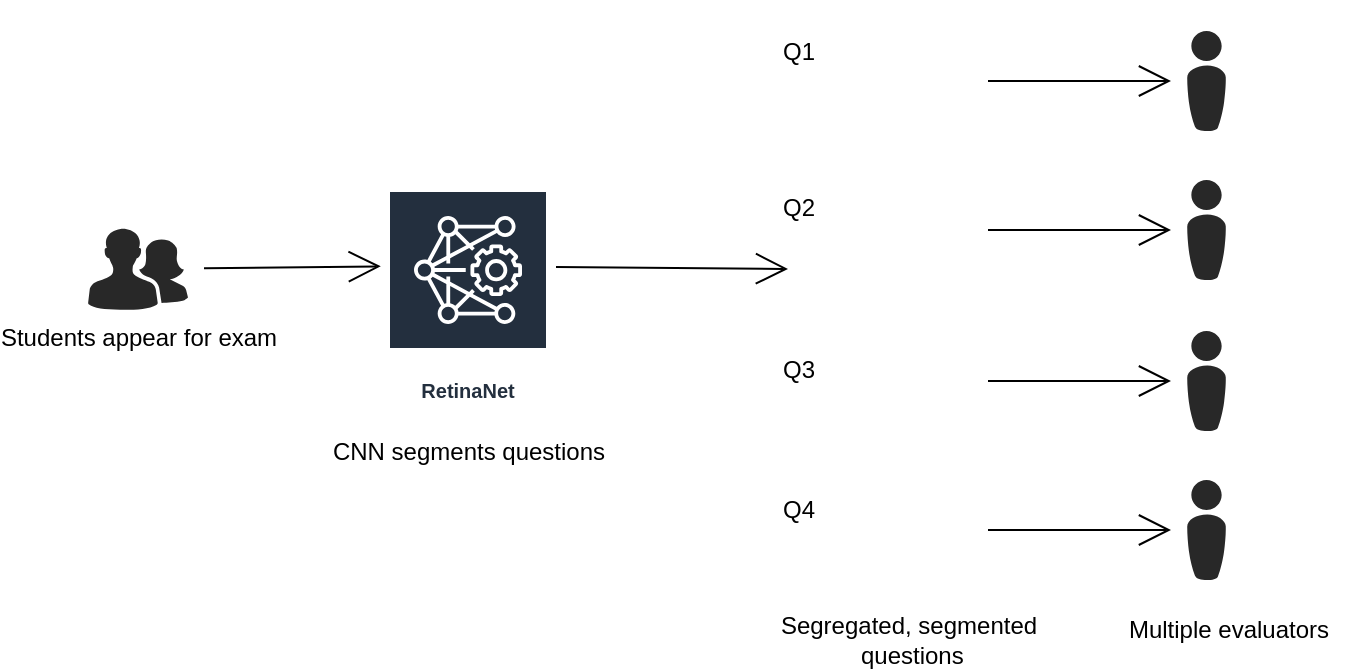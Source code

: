 <mxfile version="15.3.5" type="github">
  <diagram id="1GFvm7WI8pXbWNMv5hdf" name="Page-1">
    <mxGraphModel dx="1888" dy="519" grid="1" gridSize="10" guides="1" tooltips="1" connect="1" arrows="1" fold="1" page="1" pageScale="1" pageWidth="850" pageHeight="1100" math="0" shadow="0">
      <root>
        <mxCell id="0" />
        <mxCell id="1" parent="0" />
        <mxCell id="8TW0MvTD6ol2NgLv6qhU-44" style="edgeStyle=none;curved=1;rounded=0;orthogonalLoop=1;jettySize=auto;html=1;endArrow=open;startSize=14;endSize=14;sourcePerimeterSpacing=8;targetPerimeterSpacing=8;entryX=-0.045;entryY=0.347;entryDx=0;entryDy=0;entryPerimeter=0;" edge="1" parent="1" source="8TW0MvTD6ol2NgLv6qhU-2" target="8TW0MvTD6ol2NgLv6qhU-50">
          <mxGeometry relative="1" as="geometry">
            <mxPoint x="-80" y="219" as="targetPoint" />
          </mxGeometry>
        </mxCell>
        <mxCell id="8TW0MvTD6ol2NgLv6qhU-2" value="Students appear for exam" style="verticalLabelPosition=bottom;sketch=0;html=1;fillColor=#282828;strokeColor=none;verticalAlign=top;pointerEvents=1;align=center;shape=mxgraph.cisco_safe.people_places_things_icons.icon2;hachureGap=4;" vertex="1" parent="1">
          <mxGeometry x="-180" y="199" width="50" height="41" as="geometry" />
        </mxCell>
        <mxCell id="8TW0MvTD6ol2NgLv6qhU-5" value="Segregated, segmented&lt;br&gt;&amp;nbsp;questions" style="text;html=1;align=center;verticalAlign=middle;resizable=0;points=[];autosize=1;strokeColor=none;fillColor=none;" vertex="1" parent="1">
          <mxGeometry x="160" y="390" width="140" height="30" as="geometry" />
        </mxCell>
        <mxCell id="8TW0MvTD6ol2NgLv6qhU-6" value="" style="verticalLabelPosition=bottom;sketch=0;html=1;fillColor=#282828;strokeColor=none;verticalAlign=top;pointerEvents=1;align=center;shape=mxgraph.cisco_safe.people_places_things_icons.icon8;hachureGap=4;" vertex="1" parent="1">
          <mxGeometry x="369.5" y="100.5" width="19.5" height="50" as="geometry" />
        </mxCell>
        <mxCell id="8TW0MvTD6ol2NgLv6qhU-16" value="Multiple evaluators" style="text;html=1;align=center;verticalAlign=middle;resizable=0;points=[];autosize=1;strokeColor=none;fillColor=none;" vertex="1" parent="1">
          <mxGeometry x="330" y="390" width="120" height="20" as="geometry" />
        </mxCell>
        <mxCell id="8TW0MvTD6ol2NgLv6qhU-27" style="edgeStyle=none;curved=1;rounded=0;orthogonalLoop=1;jettySize=auto;html=1;exitX=1;exitY=0.5;exitDx=0;exitDy=0;endArrow=open;startSize=14;endSize=14;sourcePerimeterSpacing=8;targetPerimeterSpacing=8;" edge="1" parent="1" source="8TW0MvTD6ol2NgLv6qhU-19" target="8TW0MvTD6ol2NgLv6qhU-6">
          <mxGeometry relative="1" as="geometry" />
        </mxCell>
        <mxCell id="8TW0MvTD6ol2NgLv6qhU-19" value="" style="shape=image;html=1;verticalAlign=top;verticalLabelPosition=bottom;labelBackgroundColor=#ffffff;imageAspect=0;aspect=fixed;image=https://cdn3.iconfinder.com/data/icons/UltimateGnome/128x128/actions/editcopy.png;hachureGap=4;pointerEvents=0;" vertex="1" parent="1">
          <mxGeometry x="190" y="85.5" width="80" height="80" as="geometry" />
        </mxCell>
        <mxCell id="8TW0MvTD6ol2NgLv6qhU-30" value="" style="verticalLabelPosition=bottom;sketch=0;html=1;fillColor=#282828;strokeColor=none;verticalAlign=top;pointerEvents=1;align=center;shape=mxgraph.cisco_safe.people_places_things_icons.icon8;hachureGap=4;" vertex="1" parent="1">
          <mxGeometry x="369.5" y="175" width="19.5" height="50" as="geometry" />
        </mxCell>
        <mxCell id="8TW0MvTD6ol2NgLv6qhU-31" style="edgeStyle=none;curved=1;rounded=0;orthogonalLoop=1;jettySize=auto;html=1;exitX=1;exitY=0.5;exitDx=0;exitDy=0;endArrow=open;startSize=14;endSize=14;sourcePerimeterSpacing=8;targetPerimeterSpacing=8;" edge="1" parent="1" source="8TW0MvTD6ol2NgLv6qhU-32" target="8TW0MvTD6ol2NgLv6qhU-30">
          <mxGeometry relative="1" as="geometry" />
        </mxCell>
        <mxCell id="8TW0MvTD6ol2NgLv6qhU-32" value="" style="shape=image;html=1;verticalAlign=top;verticalLabelPosition=bottom;labelBackgroundColor=#ffffff;imageAspect=0;aspect=fixed;image=https://cdn3.iconfinder.com/data/icons/UltimateGnome/128x128/actions/editcopy.png;hachureGap=4;pointerEvents=0;" vertex="1" parent="1">
          <mxGeometry x="190" y="160" width="80" height="80" as="geometry" />
        </mxCell>
        <mxCell id="8TW0MvTD6ol2NgLv6qhU-33" value="" style="verticalLabelPosition=bottom;sketch=0;html=1;fillColor=#282828;strokeColor=none;verticalAlign=top;pointerEvents=1;align=center;shape=mxgraph.cisco_safe.people_places_things_icons.icon8;hachureGap=4;" vertex="1" parent="1">
          <mxGeometry x="369.5" y="250.5" width="19.5" height="50" as="geometry" />
        </mxCell>
        <mxCell id="8TW0MvTD6ol2NgLv6qhU-34" style="edgeStyle=none;curved=1;rounded=0;orthogonalLoop=1;jettySize=auto;html=1;exitX=1;exitY=0.5;exitDx=0;exitDy=0;endArrow=open;startSize=14;endSize=14;sourcePerimeterSpacing=8;targetPerimeterSpacing=8;" edge="1" parent="1" source="8TW0MvTD6ol2NgLv6qhU-35" target="8TW0MvTD6ol2NgLv6qhU-33">
          <mxGeometry relative="1" as="geometry" />
        </mxCell>
        <mxCell id="8TW0MvTD6ol2NgLv6qhU-35" value="" style="shape=image;html=1;verticalAlign=top;verticalLabelPosition=bottom;labelBackgroundColor=#ffffff;imageAspect=0;aspect=fixed;image=https://cdn3.iconfinder.com/data/icons/UltimateGnome/128x128/actions/editcopy.png;hachureGap=4;pointerEvents=0;" vertex="1" parent="1">
          <mxGeometry x="190" y="235.5" width="80" height="80" as="geometry" />
        </mxCell>
        <mxCell id="8TW0MvTD6ol2NgLv6qhU-36" value="" style="verticalLabelPosition=bottom;sketch=0;html=1;fillColor=#282828;strokeColor=none;verticalAlign=top;pointerEvents=1;align=center;shape=mxgraph.cisco_safe.people_places_things_icons.icon8;hachureGap=4;" vertex="1" parent="1">
          <mxGeometry x="369.5" y="325" width="19.5" height="50" as="geometry" />
        </mxCell>
        <mxCell id="8TW0MvTD6ol2NgLv6qhU-37" style="edgeStyle=none;curved=1;rounded=0;orthogonalLoop=1;jettySize=auto;html=1;exitX=1;exitY=0.5;exitDx=0;exitDy=0;endArrow=open;startSize=14;endSize=14;sourcePerimeterSpacing=8;targetPerimeterSpacing=8;" edge="1" parent="1" source="8TW0MvTD6ol2NgLv6qhU-38" target="8TW0MvTD6ol2NgLv6qhU-36">
          <mxGeometry relative="1" as="geometry" />
        </mxCell>
        <mxCell id="8TW0MvTD6ol2NgLv6qhU-38" value="" style="shape=image;html=1;verticalAlign=top;verticalLabelPosition=bottom;labelBackgroundColor=#ffffff;imageAspect=0;aspect=fixed;image=https://cdn3.iconfinder.com/data/icons/UltimateGnome/128x128/actions/editcopy.png;hachureGap=4;pointerEvents=0;" vertex="1" parent="1">
          <mxGeometry x="190" y="310" width="80" height="80" as="geometry" />
        </mxCell>
        <mxCell id="8TW0MvTD6ol2NgLv6qhU-39" value="Q1" style="text;html=1;align=center;verticalAlign=middle;resizable=0;points=[];autosize=1;strokeColor=none;fillColor=none;" vertex="1" parent="1">
          <mxGeometry x="160" y="100.5" width="30" height="20" as="geometry" />
        </mxCell>
        <mxCell id="8TW0MvTD6ol2NgLv6qhU-40" value="Q2" style="text;html=1;align=center;verticalAlign=middle;resizable=0;points=[];autosize=1;strokeColor=none;fillColor=none;" vertex="1" parent="1">
          <mxGeometry x="160" y="179" width="30" height="20" as="geometry" />
        </mxCell>
        <mxCell id="8TW0MvTD6ol2NgLv6qhU-41" value="Q3" style="text;html=1;align=center;verticalAlign=middle;resizable=0;points=[];autosize=1;strokeColor=none;fillColor=none;" vertex="1" parent="1">
          <mxGeometry x="160" y="260" width="30" height="20" as="geometry" />
        </mxCell>
        <mxCell id="8TW0MvTD6ol2NgLv6qhU-42" value="Q4" style="text;html=1;align=center;verticalAlign=middle;resizable=0;points=[];autosize=1;strokeColor=none;fillColor=none;" vertex="1" parent="1">
          <mxGeometry x="160" y="330" width="30" height="20" as="geometry" />
        </mxCell>
        <mxCell id="8TW0MvTD6ol2NgLv6qhU-47" style="edgeStyle=none;curved=1;rounded=0;orthogonalLoop=1;jettySize=auto;html=1;endArrow=open;startSize=14;endSize=14;sourcePerimeterSpacing=8;targetPerimeterSpacing=8;exitX=1;exitY=0.5;exitDx=0;exitDy=0;" edge="1" parent="1">
          <mxGeometry relative="1" as="geometry">
            <mxPoint x="170" y="219.5" as="targetPoint" />
            <mxPoint x="54" y="218.5" as="sourcePoint" />
          </mxGeometry>
        </mxCell>
        <mxCell id="8TW0MvTD6ol2NgLv6qhU-48" value="CNN segments questions&lt;br&gt;" style="text;html=1;align=center;verticalAlign=middle;resizable=0;points=[];autosize=1;strokeColor=none;fillColor=none;" vertex="1" parent="1">
          <mxGeometry x="-65" y="300.5" width="150" height="20" as="geometry" />
        </mxCell>
        <mxCell id="8TW0MvTD6ol2NgLv6qhU-50" value="RetinaNet" style="sketch=0;outlineConnect=0;fontColor=#232F3E;gradientColor=none;strokeColor=#ffffff;fillColor=#232F3E;dashed=0;verticalLabelPosition=middle;verticalAlign=bottom;align=center;html=1;whiteSpace=wrap;fontSize=10;fontStyle=1;spacing=3;shape=mxgraph.aws4.productIcon;prIcon=mxgraph.aws4.deep_learning_amis;" vertex="1" parent="1">
          <mxGeometry x="-30" y="180" width="80" height="110" as="geometry" />
        </mxCell>
      </root>
    </mxGraphModel>
  </diagram>
</mxfile>
